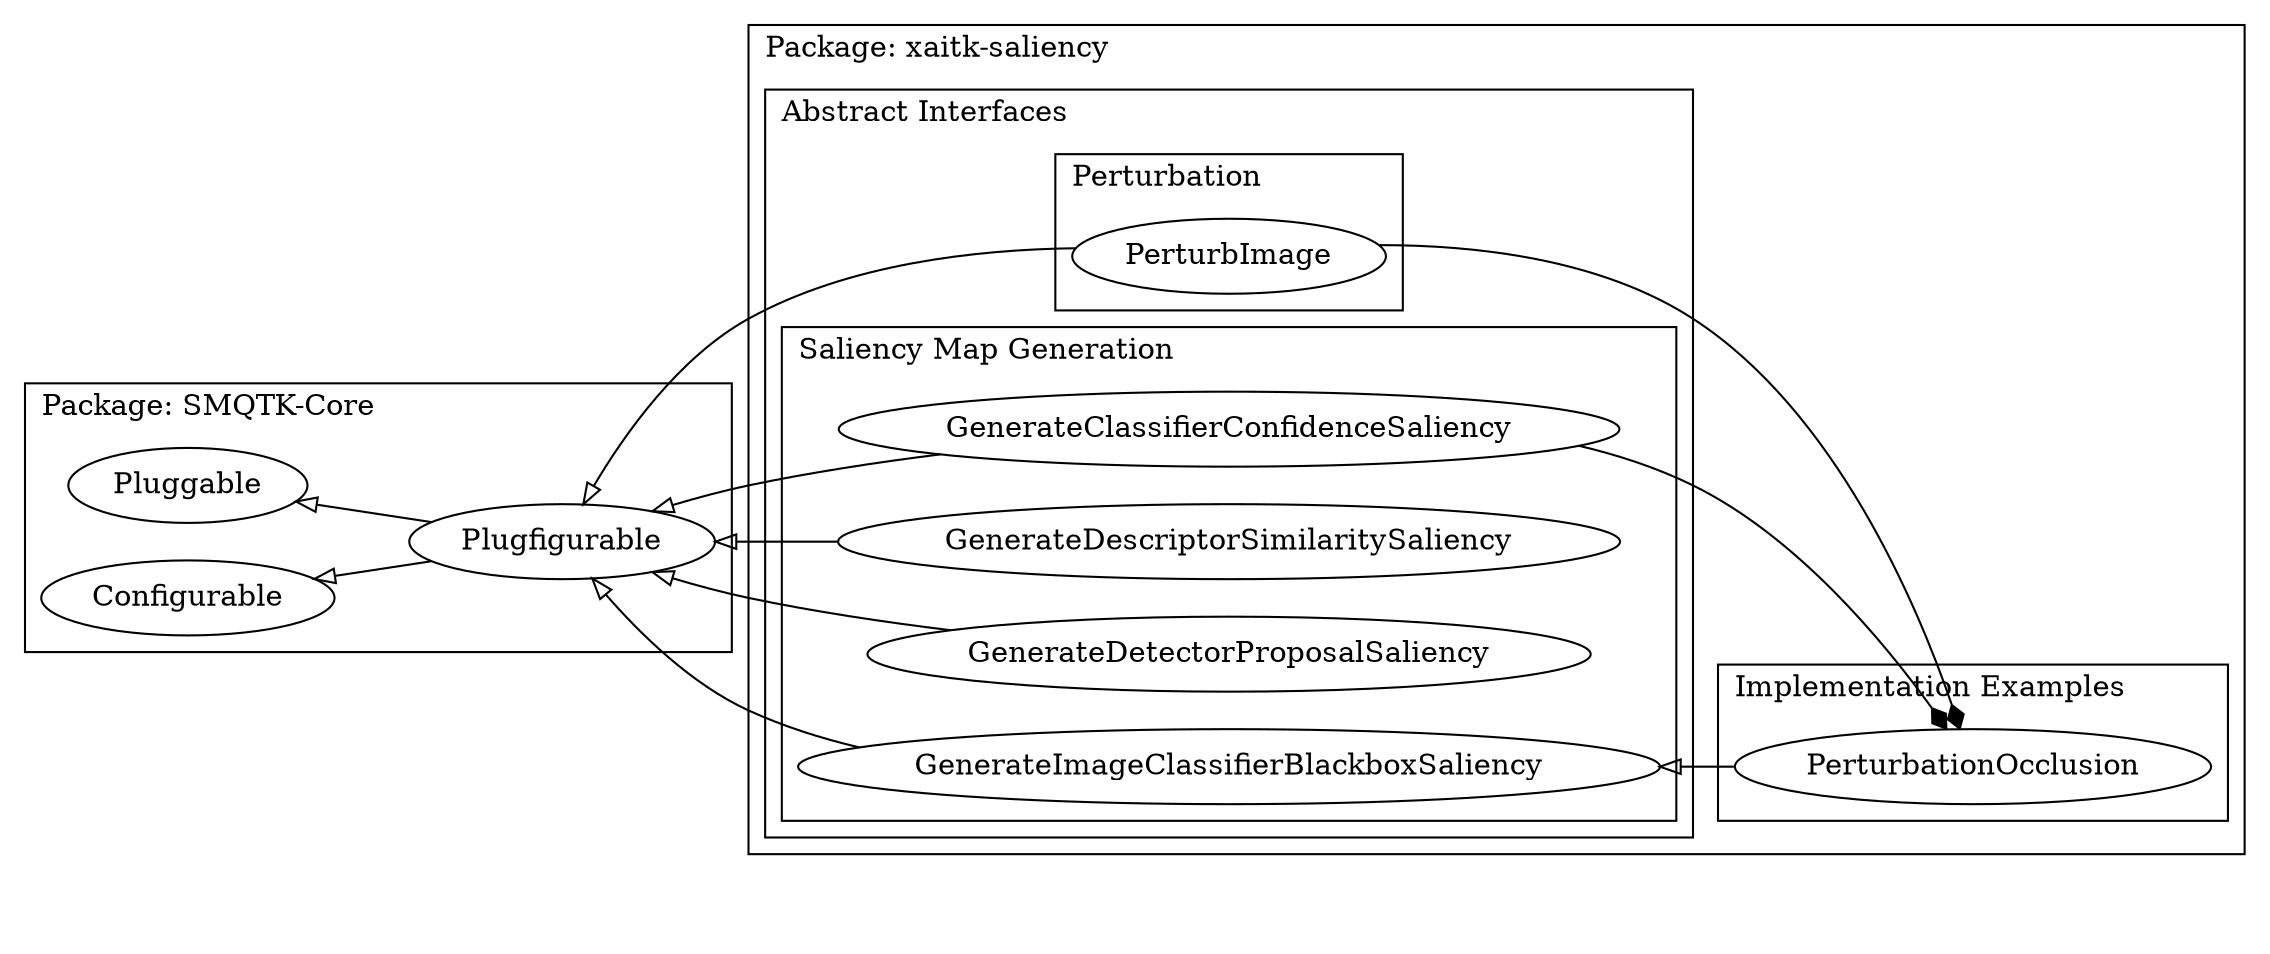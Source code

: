 //digraph iqr_saliency {
//
//labeljust=left;
//
//// Inheritence
//edge [style=solid; dir=back; arrowtail=empty];
//Pluggable -> Plugfigurable;
//Configurable -> Plugfigurable;
//Plugfigurable -> IqrSaliencyGen;
//Plugfigurable -> DescriptorSaliencyGen;
//Plugfigurable -> ClassifierSaliencyGen;
//IqrSaliencyGen -> DescriptorBased;
//IqrSaliencyGen -> ClassifierBased;
//DescriptorSaliencyGen -> DSGimpl;
//ClassifierSaliencyGen -> CSGimpl;
//DSGimpl [label="..."];
//CSGimpl [label="..."];
//
//// Encapsulation
//edge [style=dashed; label="encapsulates"; dir=back, arrowtail="diamond"];
//DescriptorBased -> DescriptorSaliencyGen;
//ClassifierBased -> ClassifierSaliencyGen;
//
//subgraph "cluster smqtk" {
//  label="SMQTK-Core";
//  Pluggable; Configurable;
//  Plugfigurable;
//}
//subgraph "cluster_xaitk" {
//  label="xaitk-saliency"
//	subgraph "cluster interfaces" {
//    label="Interfaces";
//	  IqrSaliencyGen; DescriptorSaliencyGen; ClassifierSaliencyGen;
//	}
//	subgraph "cluster impls" {
//    label="Implementations";
//  	DescriptorBased; ClassifierBased; DSGimpl; CSGimpl;
//	}
//}
//
//}

digraph api_v0_3 {

// Options
//size="12,4"; ratio=fill;
labeljust=left;
rankdir=LR;
newrank=true;  // Required to not "unbox" things out of subclusters.

// Gridding -- Used to vertically align nodes to separate clusters as desired.
node [style=invis]
edge [style=invis]
A -> B -> C -> D;

// Interfaces
node [style=solid]
edge [style=solid; dir=back; arrowtail=empty];
Pluggable -> Plugfigurable;
Configurable -> Plugfigurable;
Plugfigurable -> PerturbImage;
Plugfigurable -> GenerateClassifierConfidenceSaliency;
Plugfigurable -> GenerateDescriptorSimilaritySaliency;
Plugfigurable -> GenerateDetectorProposalSaliency;
Plugfigurable -> GenerateImageClassifierBlackboxSaliency;

subgraph cluster_smqtk {
  label="Package: SMQTK-Core";
  Pluggable; Configurable; Plugfigurable;
}
subgraph cluster_xaitk_saliency {
  label="Package: xaitk-saliency";
  subgraph cluster_interfaces {
    label="Abstract Interfaces";
    subgraph cluster_perturb {
      label="Perturbation";
      PerturbImage;
    }
    subgraph cluster_saliency_generation {
      label="Saliency Map Generation";
      GenerateClassifierConfidenceSaliency;
      GenerateDescriptorSimilaritySaliency;
      GenerateDetectorProposalSaliency;
      GenerateImageClassifierBlackboxSaliency;
    }
  }
  subgraph cluster_impls {
    label="Implementation Examples";
    PerturbationOcclusion;
    GenerateImageClassifierBlackboxSaliency -> PerturbationOcclusion;
    PerturbationOcclusion -> PerturbImage [arrowtail=diamond, constraint=false];
    PerturbationOcclusion -> GenerateClassifierConfidenceSaliency [arrowtail=diamond, constraint=false];
  }
}

// Gridding pt. 2
{ rank=same; A; Pluggable; Configurable; }
{ rank=same; B; Plugfigurable; }
{ rank=same; C; PerturbImage;
                GenerateClassifierConfidenceSaliency;
                GenerateDescriptorSimilaritySaliency;
                GenerateDetectorProposalSaliency; }
{ rank=same; D; PerturbationOcclusion; }

}

// dot concept.dot -Tpng -o concept.png
//
// inotifywait -e close_write -m . |
//   while read -r directory events filename
//   do
//     if [[ "$filename" = "concept.dot" ]]
//     then
//       echo "Regenerating PNG"
//       dot concept.dot -Tpng -o concept.png
//     fi
//   done;
